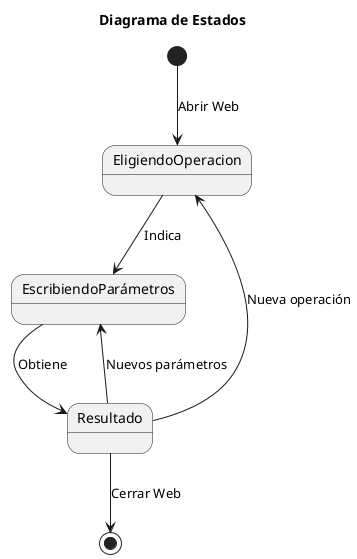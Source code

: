 @startuml

title Diagrama de Estados 

[*] --> EligiendoOperacion : Abrir Web
EligiendoOperacion --> EscribiendoParámetros : Indica
EscribiendoParámetros --> Resultado : Obtiene
Resultado --> EscribiendoParámetros : Nuevos parámetros
Resultado --> EligiendoOperacion : Nueva operación
Resultado --> [*] : Cerrar Web

@enduml